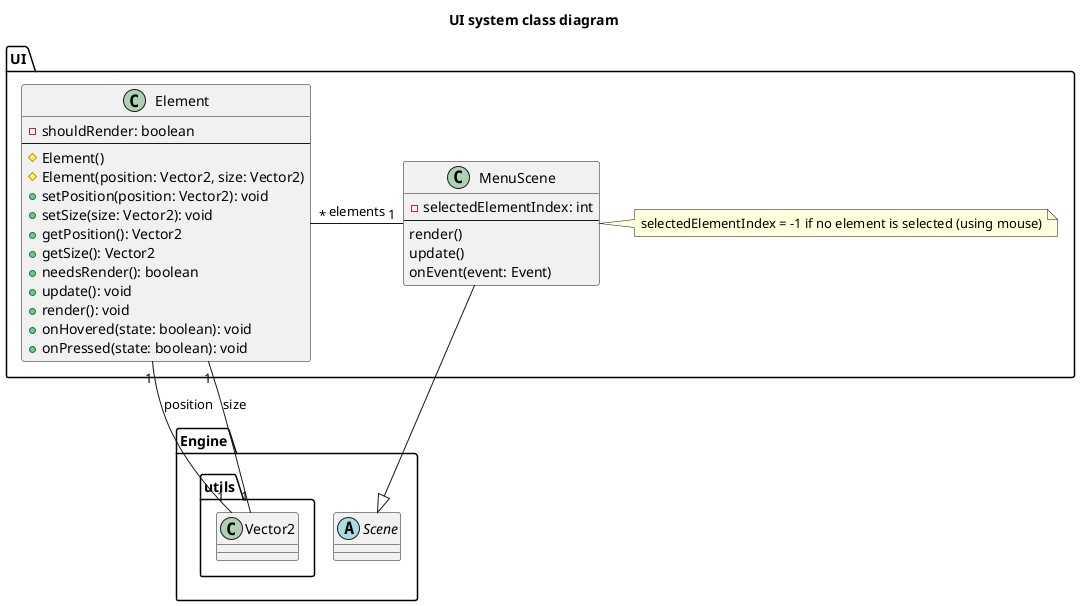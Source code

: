 @startuml
title UI system class diagram

package UI {
    class Element {
        - shouldRender: boolean
        ---
        # Element()
        # Element(position: Vector2, size: Vector2)
        + setPosition(position: Vector2): void
        + setSize(size: Vector2): void
        + getPosition(): Vector2
        + getSize(): Vector2
        + needsRender(): boolean
        + update(): void
        + render(): void
        + onHovered(state: boolean): void
        + onPressed(state: boolean): void
    }

    class MenuScene {
        - selectedElementIndex: int
        ---
        render()
        update()
        onEvent(event: Event)
    }
    note right: selectedElementIndex = -1 if no element is selected (using mouse)
}

package Engine {
    abstract Scene
    package utils {
        class Vector2
        Element "1" -- "1" Vector2: position
        Element "1" -- "1" Vector2: size
    }
}

MenuScene -up-|> Scene
Element "*" -right- "1" MenuScene: elements

@enduml